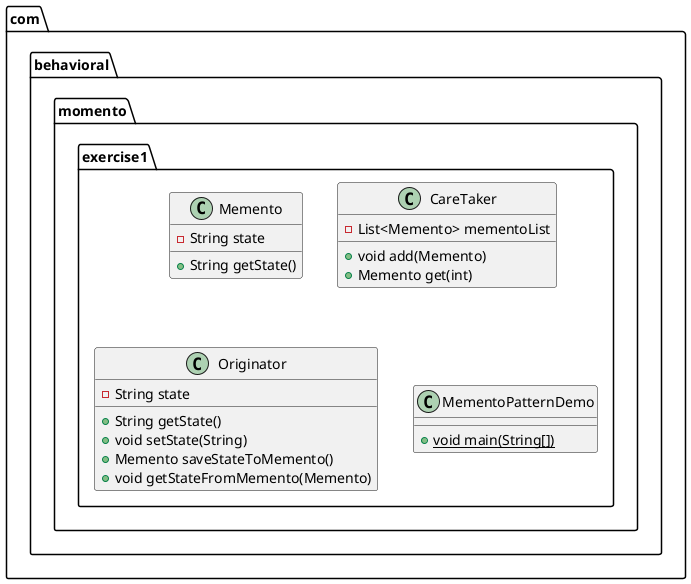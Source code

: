 @startuml
class com.behavioral.momento.exercise1.Memento {
- String state
+ String getState()
}
class com.behavioral.momento.exercise1.CareTaker {
- List<Memento> mementoList
+ void add(Memento)
+ Memento get(int)
}
class com.behavioral.momento.exercise1.Originator {
- String state
+ String getState()
+ void setState(String)
+ Memento saveStateToMemento()
+ void getStateFromMemento(Memento)
}
class com.behavioral.momento.exercise1.MementoPatternDemo {
+ {static} void main(String[])
}
@enduml